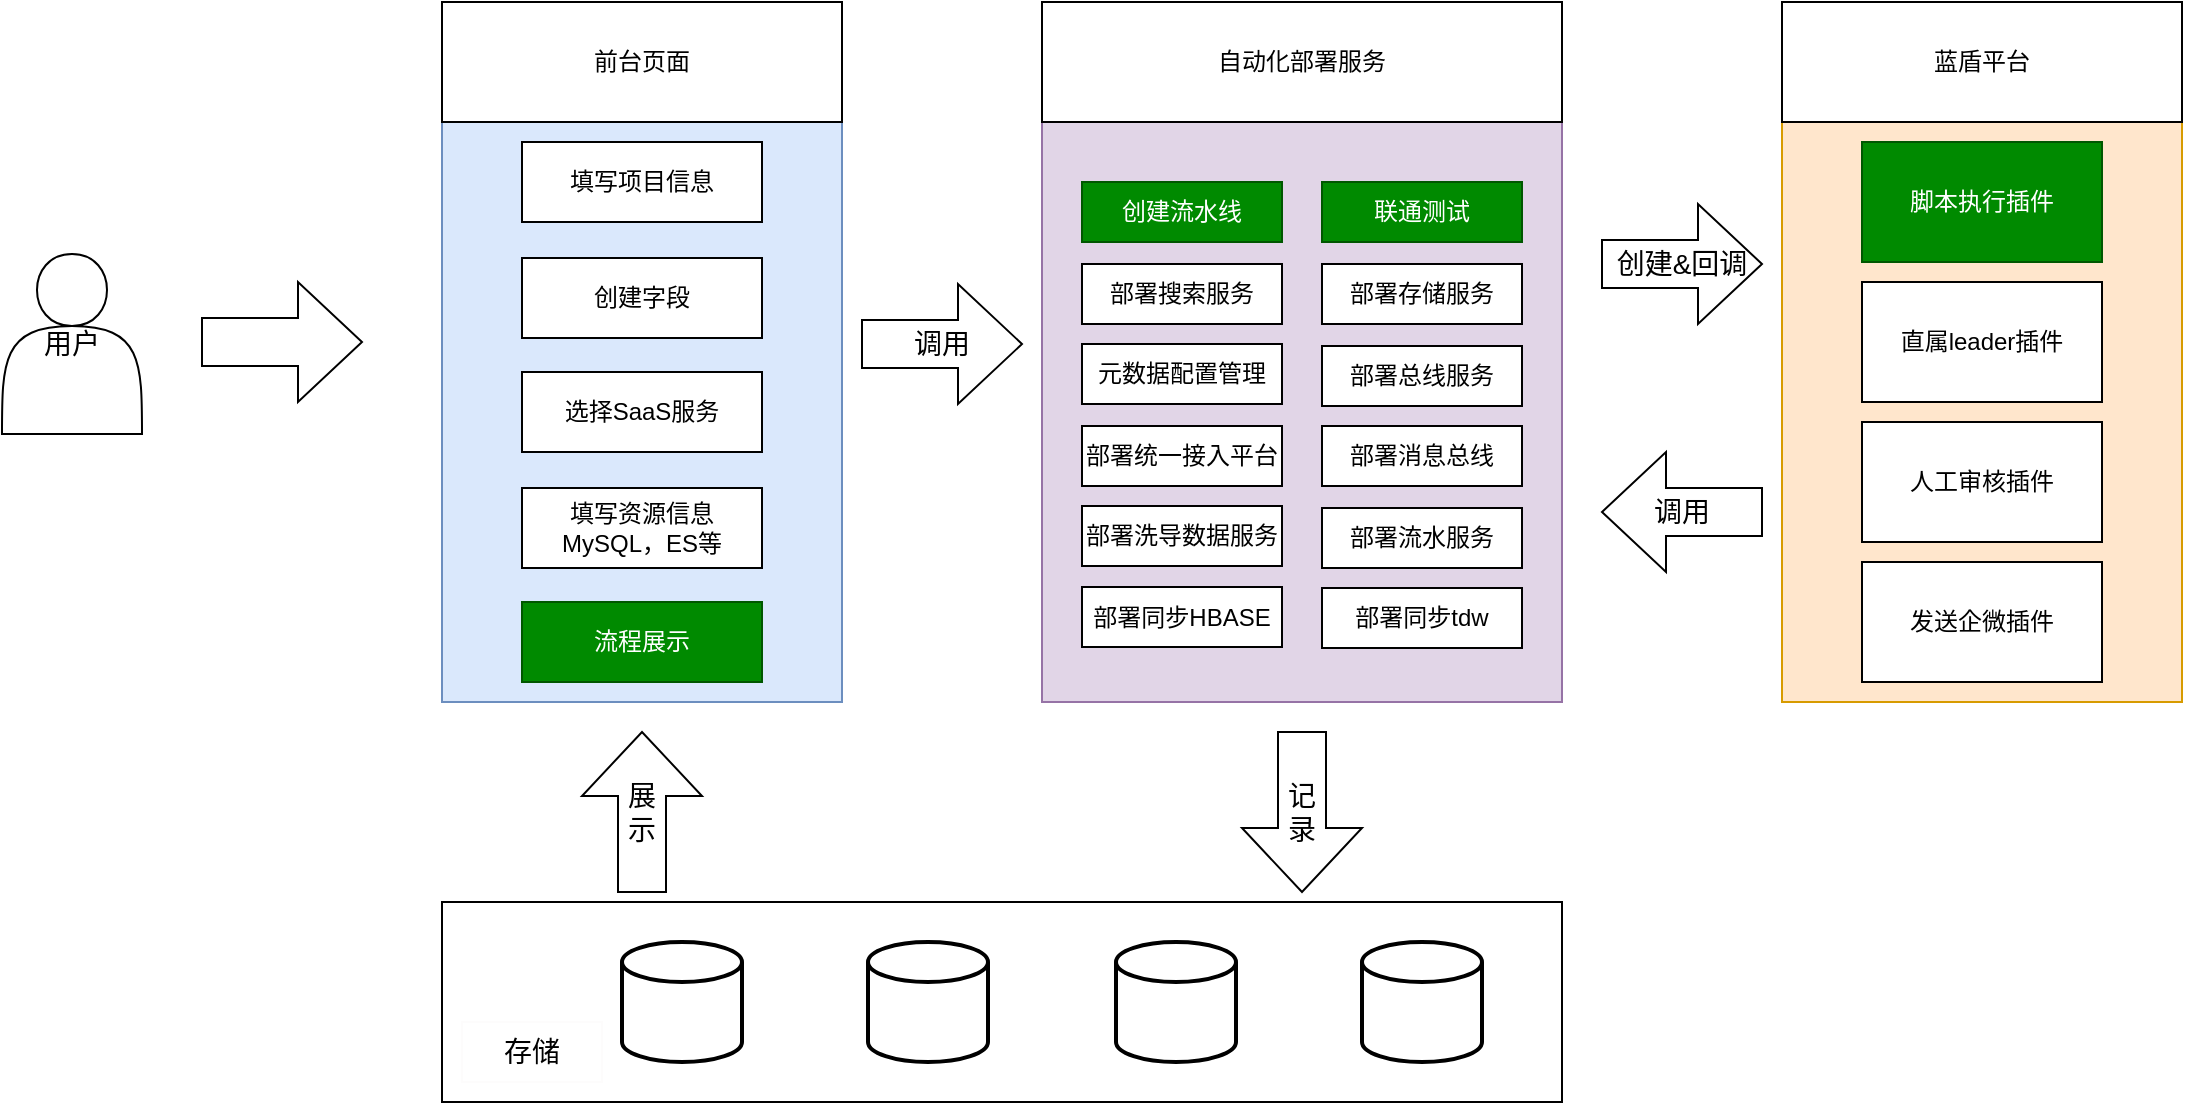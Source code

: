 <mxfile version="20.8.23" type="github">
  <diagram name="第 1 页" id="7Qxi7z5GC7w4-M589s5D">
    <mxGraphModel dx="2901" dy="1068" grid="1" gridSize="10" guides="1" tooltips="1" connect="1" arrows="1" fold="1" page="1" pageScale="1" pageWidth="827" pageHeight="1169" math="0" shadow="0">
      <root>
        <mxCell id="0" />
        <mxCell id="1" parent="0" />
        <mxCell id="2k76CA688WyTweDdNDIr-2" value="" style="rounded=0;whiteSpace=wrap;html=1;fillColor=#dae8fc;strokeColor=#6c8ebf;" vertex="1" parent="1">
          <mxGeometry x="-120" y="280" width="200" height="290" as="geometry" />
        </mxCell>
        <mxCell id="2k76CA688WyTweDdNDIr-3" value="填写项目信息" style="rounded=0;whiteSpace=wrap;html=1;strokeWidth=1;" vertex="1" parent="1">
          <mxGeometry x="-80" y="290" width="120" height="40" as="geometry" />
        </mxCell>
        <mxCell id="2k76CA688WyTweDdNDIr-4" value="创建字段" style="rounded=0;whiteSpace=wrap;html=1;strokeWidth=1;" vertex="1" parent="1">
          <mxGeometry x="-80" y="348" width="120" height="40" as="geometry" />
        </mxCell>
        <mxCell id="2k76CA688WyTweDdNDIr-5" value="选择SaaS服务" style="rounded=0;whiteSpace=wrap;html=1;strokeWidth=1;" vertex="1" parent="1">
          <mxGeometry x="-80" y="405" width="120" height="40" as="geometry" />
        </mxCell>
        <mxCell id="2k76CA688WyTweDdNDIr-6" value="填写资源信息&lt;br&gt;MySQL，ES等" style="rounded=0;whiteSpace=wrap;html=1;strokeWidth=1;" vertex="1" parent="1">
          <mxGeometry x="-80" y="463" width="120" height="40" as="geometry" />
        </mxCell>
        <mxCell id="2k76CA688WyTweDdNDIr-7" value="" style="rounded=0;whiteSpace=wrap;html=1;fillColor=#e1d5e7;strokeColor=#9673a6;" vertex="1" parent="1">
          <mxGeometry x="180" y="280" width="260" height="290" as="geometry" />
        </mxCell>
        <mxCell id="2k76CA688WyTweDdNDIr-8" value="创建流水线" style="rounded=0;whiteSpace=wrap;html=1;fillColor=#008a00;strokeColor=#005700;fontColor=#ffffff;" vertex="1" parent="1">
          <mxGeometry x="200" y="310" width="100" height="30" as="geometry" />
        </mxCell>
        <mxCell id="2k76CA688WyTweDdNDIr-10" value="部署存储服务" style="rounded=0;whiteSpace=wrap;html=1;" vertex="1" parent="1">
          <mxGeometry x="320" y="351" width="100" height="30" as="geometry" />
        </mxCell>
        <mxCell id="2k76CA688WyTweDdNDIr-11" value="部署搜索服务" style="rounded=0;whiteSpace=wrap;html=1;" vertex="1" parent="1">
          <mxGeometry x="200" y="351" width="100" height="30" as="geometry" />
        </mxCell>
        <mxCell id="2k76CA688WyTweDdNDIr-12" value="部署总线服务" style="rounded=0;whiteSpace=wrap;html=1;" vertex="1" parent="1">
          <mxGeometry x="320" y="392" width="100" height="30" as="geometry" />
        </mxCell>
        <mxCell id="2k76CA688WyTweDdNDIr-13" value="元数据配置管理" style="rounded=0;whiteSpace=wrap;html=1;" vertex="1" parent="1">
          <mxGeometry x="200" y="391" width="100" height="30" as="geometry" />
        </mxCell>
        <mxCell id="2k76CA688WyTweDdNDIr-14" value="部署消息总线" style="rounded=0;whiteSpace=wrap;html=1;" vertex="1" parent="1">
          <mxGeometry x="320" y="432" width="100" height="30" as="geometry" />
        </mxCell>
        <mxCell id="2k76CA688WyTweDdNDIr-15" value="部署统一接入平台" style="rounded=0;whiteSpace=wrap;html=1;" vertex="1" parent="1">
          <mxGeometry x="200" y="432" width="100" height="30" as="geometry" />
        </mxCell>
        <mxCell id="2k76CA688WyTweDdNDIr-16" value="部署流水服务" style="rounded=0;whiteSpace=wrap;html=1;" vertex="1" parent="1">
          <mxGeometry x="320" y="473" width="100" height="30" as="geometry" />
        </mxCell>
        <mxCell id="2k76CA688WyTweDdNDIr-17" value="部署洗导数据服务" style="rounded=0;whiteSpace=wrap;html=1;" vertex="1" parent="1">
          <mxGeometry x="200" y="472" width="100" height="30" as="geometry" />
        </mxCell>
        <mxCell id="2k76CA688WyTweDdNDIr-18" value="部署同步tdw" style="rounded=0;whiteSpace=wrap;html=1;" vertex="1" parent="1">
          <mxGeometry x="320" y="513" width="100" height="30" as="geometry" />
        </mxCell>
        <mxCell id="2k76CA688WyTweDdNDIr-19" value="部署同步HBASE" style="rounded=0;whiteSpace=wrap;html=1;" vertex="1" parent="1">
          <mxGeometry x="200" y="512.5" width="100" height="30" as="geometry" />
        </mxCell>
        <mxCell id="2k76CA688WyTweDdNDIr-20" value="联通测试" style="rounded=0;whiteSpace=wrap;html=1;fillColor=#008a00;strokeColor=#005700;fontColor=#ffffff;" vertex="1" parent="1">
          <mxGeometry x="320" y="310" width="100" height="30" as="geometry" />
        </mxCell>
        <mxCell id="2k76CA688WyTweDdNDIr-21" value="前台页面" style="rounded=0;whiteSpace=wrap;html=1;" vertex="1" parent="1">
          <mxGeometry x="-120" y="220" width="200" height="60" as="geometry" />
        </mxCell>
        <mxCell id="2k76CA688WyTweDdNDIr-22" value="自动化部署服务" style="rounded=0;whiteSpace=wrap;html=1;" vertex="1" parent="1">
          <mxGeometry x="180" y="220" width="260" height="60" as="geometry" />
        </mxCell>
        <mxCell id="2k76CA688WyTweDdNDIr-37" value="" style="rounded=0;whiteSpace=wrap;html=1;fillColor=#ffe6cc;strokeColor=#d79b00;" vertex="1" parent="1">
          <mxGeometry x="550" y="280" width="200" height="290" as="geometry" />
        </mxCell>
        <mxCell id="2k76CA688WyTweDdNDIr-38" value="脚本执行插件" style="rounded=0;whiteSpace=wrap;html=1;fillColor=#008a00;fontColor=#ffffff;strokeColor=#005700;" vertex="1" parent="1">
          <mxGeometry x="590" y="290" width="120" height="60" as="geometry" />
        </mxCell>
        <mxCell id="2k76CA688WyTweDdNDIr-39" value="直属leader插件" style="rounded=0;whiteSpace=wrap;html=1;" vertex="1" parent="1">
          <mxGeometry x="590" y="360" width="120" height="60" as="geometry" />
        </mxCell>
        <mxCell id="2k76CA688WyTweDdNDIr-40" value="人工审核插件" style="rounded=0;whiteSpace=wrap;html=1;" vertex="1" parent="1">
          <mxGeometry x="590" y="430" width="120" height="60" as="geometry" />
        </mxCell>
        <mxCell id="2k76CA688WyTweDdNDIr-41" value="发送企微插件" style="rounded=0;whiteSpace=wrap;html=1;" vertex="1" parent="1">
          <mxGeometry x="590" y="500" width="120" height="60" as="geometry" />
        </mxCell>
        <mxCell id="2k76CA688WyTweDdNDIr-42" value="蓝盾平台" style="rounded=0;whiteSpace=wrap;html=1;" vertex="1" parent="1">
          <mxGeometry x="550" y="220" width="200" height="60" as="geometry" />
        </mxCell>
        <mxCell id="2k76CA688WyTweDdNDIr-43" value="流程展示" style="rounded=0;whiteSpace=wrap;html=1;strokeWidth=1;fillColor=#008a00;fontColor=#ffffff;strokeColor=#005700;" vertex="1" parent="1">
          <mxGeometry x="-80" y="520" width="120" height="40" as="geometry" />
        </mxCell>
        <mxCell id="2k76CA688WyTweDdNDIr-44" value="用户" style="shape=actor;whiteSpace=wrap;html=1;strokeWidth=1;fontSize=14;" vertex="1" parent="1">
          <mxGeometry x="-340" y="346" width="70" height="90" as="geometry" />
        </mxCell>
        <mxCell id="2k76CA688WyTweDdNDIr-45" value="调用" style="shape=singleArrow;whiteSpace=wrap;html=1;arrowWidth=0.4;arrowSize=0.4;fontSize=14;strokeWidth=1;" vertex="1" parent="1">
          <mxGeometry x="90" y="361" width="80" height="60" as="geometry" />
        </mxCell>
        <mxCell id="2k76CA688WyTweDdNDIr-48" value="创建&amp;amp;回调" style="shape=singleArrow;whiteSpace=wrap;html=1;arrowWidth=0.4;arrowSize=0.4;fontSize=14;strokeWidth=1;" vertex="1" parent="1">
          <mxGeometry x="460" y="321" width="80" height="60" as="geometry" />
        </mxCell>
        <mxCell id="2k76CA688WyTweDdNDIr-49" value="" style="shape=singleArrow;whiteSpace=wrap;html=1;arrowWidth=0.4;arrowSize=0.4;fontSize=14;strokeWidth=1;" vertex="1" parent="1">
          <mxGeometry x="-240" y="360" width="80" height="60" as="geometry" />
        </mxCell>
        <mxCell id="2k76CA688WyTweDdNDIr-53" value="" style="rounded=0;whiteSpace=wrap;html=1;strokeWidth=1;fontSize=14;" vertex="1" parent="1">
          <mxGeometry x="-120" y="670" width="560" height="100" as="geometry" />
        </mxCell>
        <mxCell id="2k76CA688WyTweDdNDIr-56" value="" style="strokeWidth=2;html=1;shape=mxgraph.flowchart.database;whiteSpace=wrap;fontSize=14;" vertex="1" parent="1">
          <mxGeometry x="-30" y="690" width="60" height="60" as="geometry" />
        </mxCell>
        <mxCell id="2k76CA688WyTweDdNDIr-57" value="" style="strokeWidth=2;html=1;shape=mxgraph.flowchart.database;whiteSpace=wrap;fontSize=14;" vertex="1" parent="1">
          <mxGeometry x="93" y="690" width="60" height="60" as="geometry" />
        </mxCell>
        <mxCell id="2k76CA688WyTweDdNDIr-58" value="" style="strokeWidth=2;html=1;shape=mxgraph.flowchart.database;whiteSpace=wrap;fontSize=14;" vertex="1" parent="1">
          <mxGeometry x="217" y="690" width="60" height="60" as="geometry" />
        </mxCell>
        <mxCell id="2k76CA688WyTweDdNDIr-59" value="" style="strokeWidth=2;html=1;shape=mxgraph.flowchart.database;whiteSpace=wrap;fontSize=14;" vertex="1" parent="1">
          <mxGeometry x="340" y="690" width="60" height="60" as="geometry" />
        </mxCell>
        <mxCell id="2k76CA688WyTweDdNDIr-60" value="存储" style="rounded=0;whiteSpace=wrap;html=1;strokeWidth=1;fontSize=14;strokeColor=#fdfcfc;" vertex="1" parent="1">
          <mxGeometry x="-110" y="730" width="70" height="30" as="geometry" />
        </mxCell>
        <mxCell id="2k76CA688WyTweDdNDIr-61" value="记&lt;br&gt;录" style="shape=singleArrow;whiteSpace=wrap;html=1;arrowWidth=0.4;arrowSize=0.4;fontSize=14;strokeWidth=1;direction=south;" vertex="1" parent="1">
          <mxGeometry x="280" y="585" width="60" height="80" as="geometry" />
        </mxCell>
        <mxCell id="2k76CA688WyTweDdNDIr-62" value="展&lt;br&gt;示" style="shape=singleArrow;whiteSpace=wrap;html=1;arrowWidth=0.4;arrowSize=0.4;fontSize=14;strokeWidth=1;direction=north;" vertex="1" parent="1">
          <mxGeometry x="-50" y="585" width="60" height="80" as="geometry" />
        </mxCell>
        <mxCell id="2k76CA688WyTweDdNDIr-63" value="调用" style="shape=singleArrow;whiteSpace=wrap;html=1;arrowWidth=0.4;arrowSize=0.4;fontSize=14;strokeWidth=1;direction=west;" vertex="1" parent="1">
          <mxGeometry x="460" y="445" width="80" height="60" as="geometry" />
        </mxCell>
      </root>
    </mxGraphModel>
  </diagram>
</mxfile>
